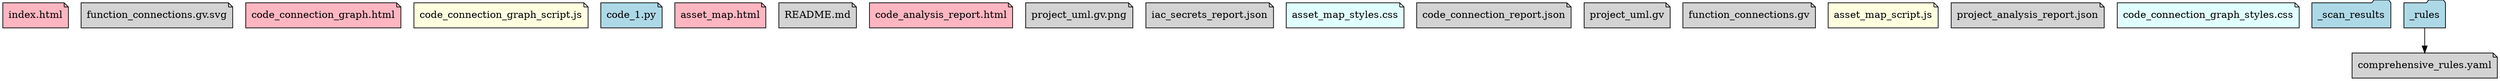 digraph project_structure {
	graph [rankdir=TB]
	node [fillcolor=lightblue shape=folder style=filled]
	"_index.html" [label="index.html" fillcolor=lightpink shape=note style=filled]
	"_function_connections.gv.svg" [label="function_connections.gv.svg" fillcolor=lightgray shape=note style=filled]
	"_code_connection_graph.html" [label="code_connection_graph.html" fillcolor=lightpink shape=note style=filled]
	"_code_connection_graph_script.js" [label="code_connection_graph_script.js" fillcolor=lightyellow shape=note style=filled]
	"_code_1.py" [label="code_1.py" fillcolor=lightblue shape=note style=filled]
	"_asset_map.html" [label="asset_map.html" fillcolor=lightpink shape=note style=filled]
	"_README.md" [label="README.md" fillcolor=lightgray shape=note style=filled]
	"_code_analysis_report.html" [label="code_analysis_report.html" fillcolor=lightpink shape=note style=filled]
	"_project_uml.gv.png" [label="project_uml.gv.png" fillcolor=lightgray shape=note style=filled]
	"_iac_secrets_report.json" [label="iac_secrets_report.json" fillcolor=lightgray shape=note style=filled]
	"_asset_map_styles.css" [label="asset_map_styles.css" fillcolor=lightcyan shape=note style=filled]
	"_code_connection_report.json" [label="code_connection_report.json" fillcolor=lightgray shape=note style=filled]
	"_project_uml.gv" [label="project_uml.gv" fillcolor=lightgray shape=note style=filled]
	"_function_connections.gv" [label="function_connections.gv" fillcolor=lightgray shape=note style=filled]
	"_asset_map_script.js" [label="asset_map_script.js" fillcolor=lightyellow shape=note style=filled]
	"_project_analysis_report.json" [label="project_analysis_report.json" fillcolor=lightgray shape=note style=filled]
	"_code_connection_graph_styles.css" [label="code_connection_graph_styles.css" fillcolor=lightcyan shape=note style=filled]
	_scan_results [label=_scan_results]
	_rules [label=_rules]
	"_rules_comprehensive_rules.yaml" [label="comprehensive_rules.yaml" fillcolor=lightgray shape=note style=filled]
	_rules -> "_rules_comprehensive_rules.yaml"
}
